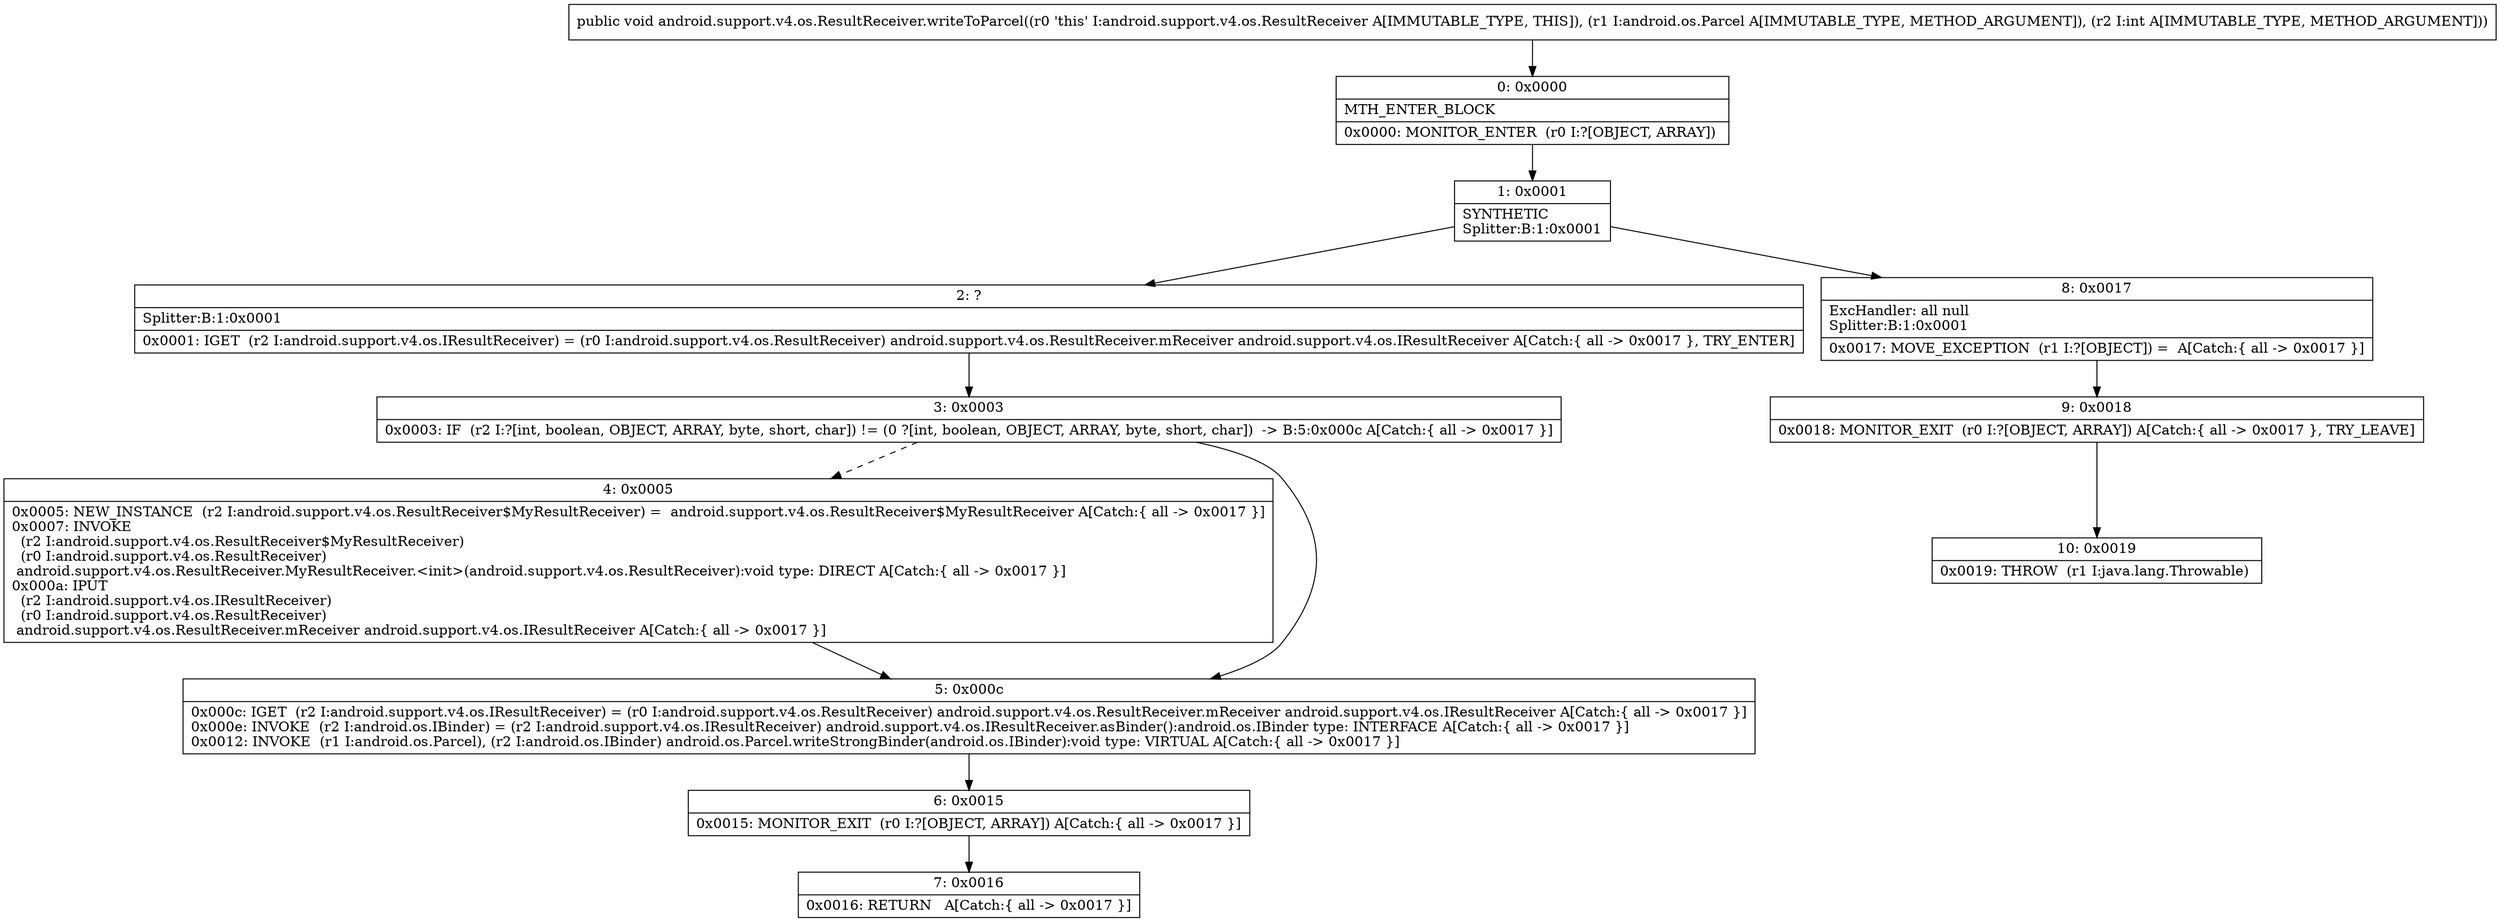 digraph "CFG forandroid.support.v4.os.ResultReceiver.writeToParcel(Landroid\/os\/Parcel;I)V" {
Node_0 [shape=record,label="{0\:\ 0x0000|MTH_ENTER_BLOCK\l|0x0000: MONITOR_ENTER  (r0 I:?[OBJECT, ARRAY]) \l}"];
Node_1 [shape=record,label="{1\:\ 0x0001|SYNTHETIC\lSplitter:B:1:0x0001\l}"];
Node_2 [shape=record,label="{2\:\ ?|Splitter:B:1:0x0001\l|0x0001: IGET  (r2 I:android.support.v4.os.IResultReceiver) = (r0 I:android.support.v4.os.ResultReceiver) android.support.v4.os.ResultReceiver.mReceiver android.support.v4.os.IResultReceiver A[Catch:\{ all \-\> 0x0017 \}, TRY_ENTER]\l}"];
Node_3 [shape=record,label="{3\:\ 0x0003|0x0003: IF  (r2 I:?[int, boolean, OBJECT, ARRAY, byte, short, char]) != (0 ?[int, boolean, OBJECT, ARRAY, byte, short, char])  \-\> B:5:0x000c A[Catch:\{ all \-\> 0x0017 \}]\l}"];
Node_4 [shape=record,label="{4\:\ 0x0005|0x0005: NEW_INSTANCE  (r2 I:android.support.v4.os.ResultReceiver$MyResultReceiver) =  android.support.v4.os.ResultReceiver$MyResultReceiver A[Catch:\{ all \-\> 0x0017 \}]\l0x0007: INVOKE  \l  (r2 I:android.support.v4.os.ResultReceiver$MyResultReceiver)\l  (r0 I:android.support.v4.os.ResultReceiver)\l android.support.v4.os.ResultReceiver.MyResultReceiver.\<init\>(android.support.v4.os.ResultReceiver):void type: DIRECT A[Catch:\{ all \-\> 0x0017 \}]\l0x000a: IPUT  \l  (r2 I:android.support.v4.os.IResultReceiver)\l  (r0 I:android.support.v4.os.ResultReceiver)\l android.support.v4.os.ResultReceiver.mReceiver android.support.v4.os.IResultReceiver A[Catch:\{ all \-\> 0x0017 \}]\l}"];
Node_5 [shape=record,label="{5\:\ 0x000c|0x000c: IGET  (r2 I:android.support.v4.os.IResultReceiver) = (r0 I:android.support.v4.os.ResultReceiver) android.support.v4.os.ResultReceiver.mReceiver android.support.v4.os.IResultReceiver A[Catch:\{ all \-\> 0x0017 \}]\l0x000e: INVOKE  (r2 I:android.os.IBinder) = (r2 I:android.support.v4.os.IResultReceiver) android.support.v4.os.IResultReceiver.asBinder():android.os.IBinder type: INTERFACE A[Catch:\{ all \-\> 0x0017 \}]\l0x0012: INVOKE  (r1 I:android.os.Parcel), (r2 I:android.os.IBinder) android.os.Parcel.writeStrongBinder(android.os.IBinder):void type: VIRTUAL A[Catch:\{ all \-\> 0x0017 \}]\l}"];
Node_6 [shape=record,label="{6\:\ 0x0015|0x0015: MONITOR_EXIT  (r0 I:?[OBJECT, ARRAY]) A[Catch:\{ all \-\> 0x0017 \}]\l}"];
Node_7 [shape=record,label="{7\:\ 0x0016|0x0016: RETURN   A[Catch:\{ all \-\> 0x0017 \}]\l}"];
Node_8 [shape=record,label="{8\:\ 0x0017|ExcHandler: all null\lSplitter:B:1:0x0001\l|0x0017: MOVE_EXCEPTION  (r1 I:?[OBJECT]) =  A[Catch:\{ all \-\> 0x0017 \}]\l}"];
Node_9 [shape=record,label="{9\:\ 0x0018|0x0018: MONITOR_EXIT  (r0 I:?[OBJECT, ARRAY]) A[Catch:\{ all \-\> 0x0017 \}, TRY_LEAVE]\l}"];
Node_10 [shape=record,label="{10\:\ 0x0019|0x0019: THROW  (r1 I:java.lang.Throwable) \l}"];
MethodNode[shape=record,label="{public void android.support.v4.os.ResultReceiver.writeToParcel((r0 'this' I:android.support.v4.os.ResultReceiver A[IMMUTABLE_TYPE, THIS]), (r1 I:android.os.Parcel A[IMMUTABLE_TYPE, METHOD_ARGUMENT]), (r2 I:int A[IMMUTABLE_TYPE, METHOD_ARGUMENT])) }"];
MethodNode -> Node_0;
Node_0 -> Node_1;
Node_1 -> Node_2;
Node_1 -> Node_8;
Node_2 -> Node_3;
Node_3 -> Node_4[style=dashed];
Node_3 -> Node_5;
Node_4 -> Node_5;
Node_5 -> Node_6;
Node_6 -> Node_7;
Node_8 -> Node_9;
Node_9 -> Node_10;
}

